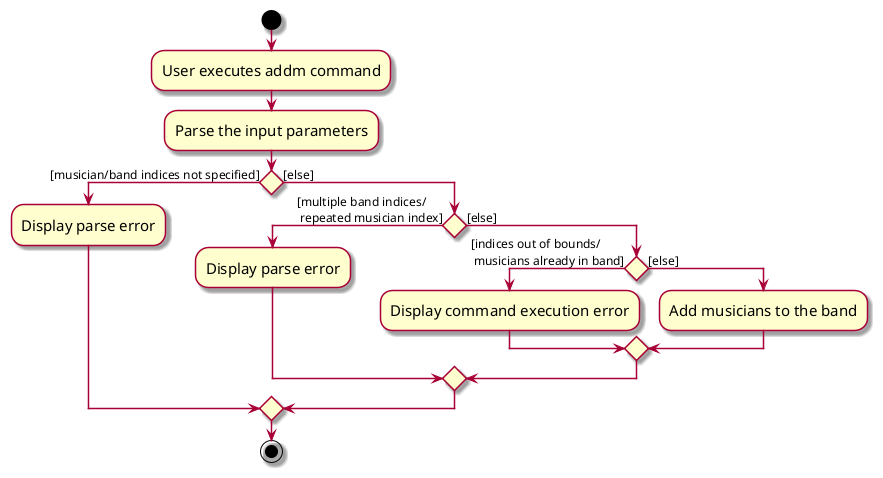 @startuml
skin rose
skinparam ActivityFontSize 15
skinparam ArrowFontSize 12
skinparam defaultTextAlignment center

start
:User executes addm command;
:Parse the input parameters;

'Since the beta syntax does not support placing the condition outside the
'diamond we place it as the true branch instead.

if () then ([musician/band indices not specified])
    :Display parse error;
else ([else])
    if () then ([multiple band indices/
 repeated musician index])
        :Display parse error;
    else ([else])
        if () then ([indices out of bounds/
 musicians already in band])
            :Display command execution error;
        else ([else])
            :Add musicians to the band;
        endif
    endif
endif

stop
@enduml
